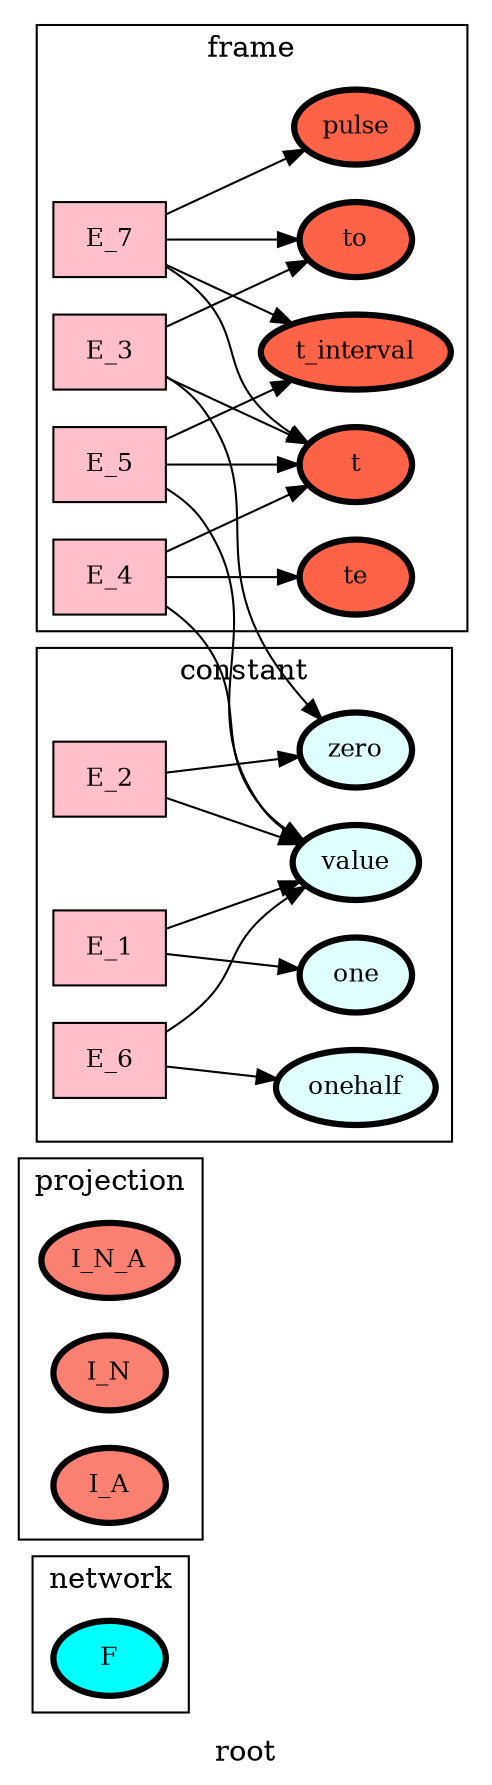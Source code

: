 digraph root {
label=root;
rankdir=LR;
subgraph cluster_root___network {
label=network;
rankdir=LR;
V_10 [fillcolor=cyan, fontsize=12, label=F, penwidth=3, style=filled];
}

subgraph cluster_root___projection {
label=projection;
rankdir=LR;
V_48 [fillcolor=salmon, fontsize=12, label=I_N_A, penwidth=3, style=filled];
V_96 [fillcolor=salmon, fontsize=12, label=I_N, penwidth=3, style=filled];
V_97 [fillcolor=salmon, fontsize=12, label=I_A, penwidth=3, style=filled];
}

E_3 -> V_3  [splines=ortho];
E_3 -> V_4  [splines=ortho];
E_4 -> V_1  [splines=ortho];
E_4 -> V_4  [splines=ortho];
E_5 -> V_1  [splines=ortho];
E_5 -> V_4  [splines=ortho];
E_7 -> V_4  [splines=ortho];
E_7 -> V_5  [splines=ortho];
E_7 -> V_7  [splines=ortho];
subgraph cluster_root___frame {
label=frame;
rankdir=LR;
V_4 [fillcolor=tomato, fontsize=12, label=t, penwidth=3, style=filled];
V_5 [fillcolor=tomato, fontsize=12, label=to, penwidth=3, style=filled];
V_6 [fillcolor=tomato, fontsize=12, label=te, penwidth=3, style=filled];
V_7 [fillcolor=tomato, fontsize=12, label=t_interval, penwidth=3, style=filled];
V_9 [fillcolor=tomato, fontsize=12, label=pulse, penwidth=3, style=filled];
E_3 [fillcolor=pink, fontsize=12, shape=box, style=filled];
E_3 -> V_5  [splines=ortho];
E_4 [fillcolor=pink, fontsize=12, shape=box, style=filled];
E_4 -> V_6  [splines=ortho];
E_5 [fillcolor=pink, fontsize=12, shape=box, style=filled];
E_5 -> V_7  [splines=ortho];
E_7 [fillcolor=pink, fontsize=12, shape=box, style=filled];
E_7 -> V_9  [splines=ortho];
}

subgraph cluster_root___state {
label=state;
rankdir=LR;
}

E_1 -> V_1  [splines=ortho];
E_2 -> V_1  [splines=ortho];
E_6 -> V_1  [splines=ortho];
subgraph cluster_root___constant {
label=constant;
rankdir=LR;
V_1 [fillcolor=lightcyan, fontsize=12, label=value, penwidth=3, style=filled];
V_2 [fillcolor=lightcyan, fontsize=12, label=one, penwidth=3, style=filled];
V_3 [fillcolor=lightcyan, fontsize=12, label=zero, penwidth=3, style=filled];
V_8 [fillcolor=lightcyan, fontsize=12, label=onehalf, penwidth=3, style=filled];
E_1 [fillcolor=pink, fontsize=12, shape=box, style=filled];
E_1 -> V_2  [splines=ortho];
E_2 [fillcolor=pink, fontsize=12, shape=box, style=filled];
E_2 -> V_3  [splines=ortho];
E_6 [fillcolor=pink, fontsize=12, shape=box, style=filled];
E_6 -> V_8  [splines=ortho];
}

}
